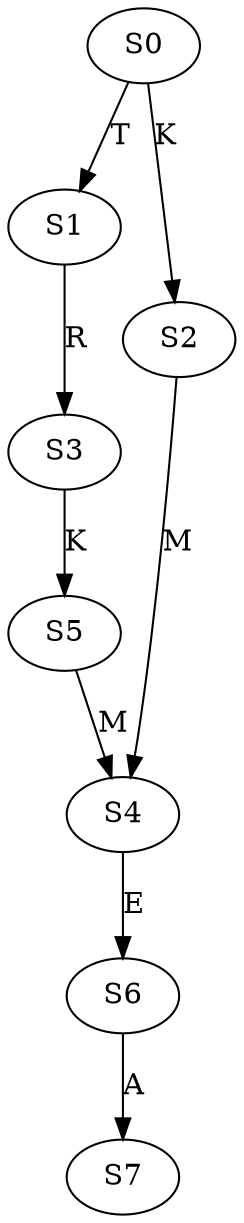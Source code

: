 strict digraph  {
	S0 -> S1 [ label = T ];
	S0 -> S2 [ label = K ];
	S1 -> S3 [ label = R ];
	S2 -> S4 [ label = M ];
	S3 -> S5 [ label = K ];
	S4 -> S6 [ label = E ];
	S5 -> S4 [ label = M ];
	S6 -> S7 [ label = A ];
}
